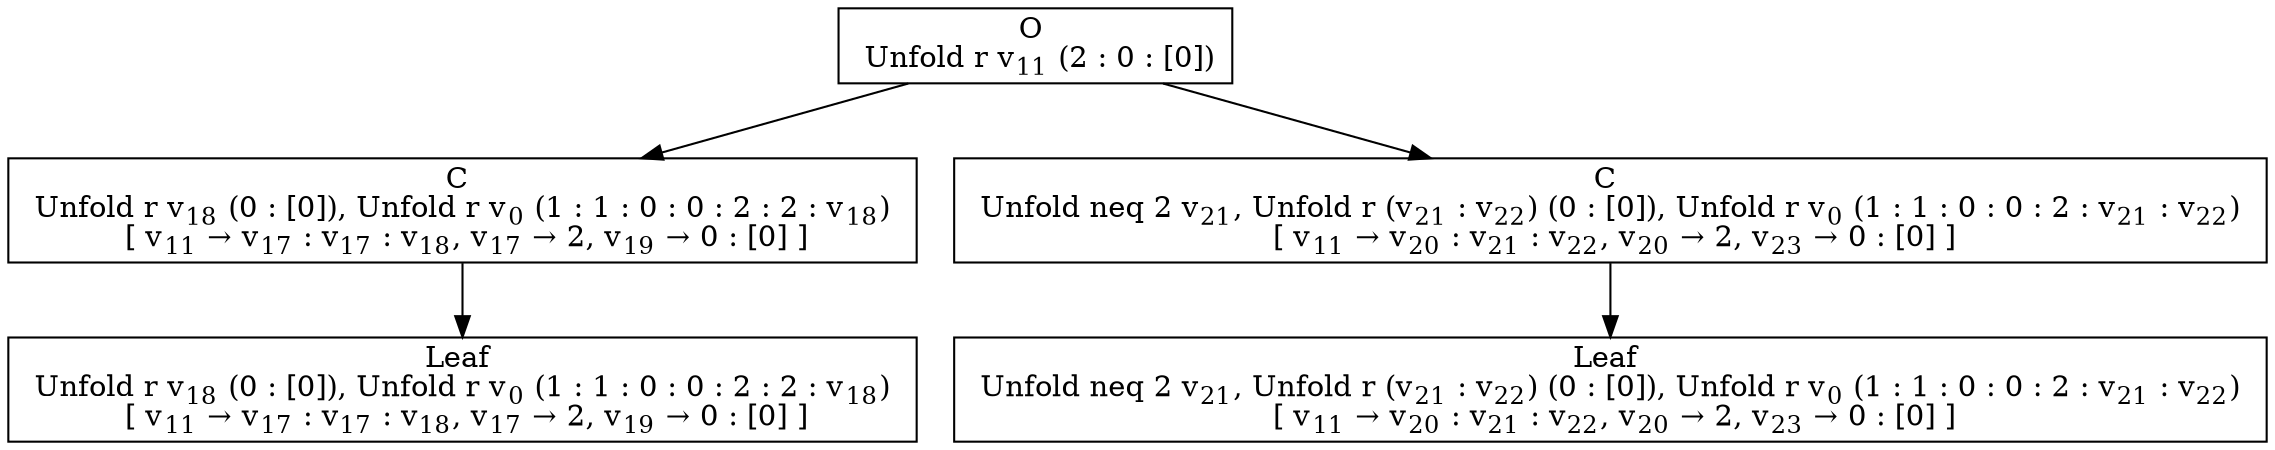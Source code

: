 digraph {
    graph [rankdir=TB
          ,bgcolor=transparent];
    node [shape=box
         ,fillcolor=white
         ,style=filled];
    0 [label=<O <BR/> Unfold r v<SUB>11</SUB> (2 : 0 : [0])>];
    1 [label=<C <BR/> Unfold r v<SUB>18</SUB> (0 : [0]), Unfold r v<SUB>0</SUB> (1 : 1 : 0 : 0 : 2 : 2 : v<SUB>18</SUB>) <BR/>  [ v<SUB>11</SUB> &rarr; v<SUB>17</SUB> : v<SUB>17</SUB> : v<SUB>18</SUB>, v<SUB>17</SUB> &rarr; 2, v<SUB>19</SUB> &rarr; 0 : [0] ] >];
    2 [label=<C <BR/> Unfold neq 2 v<SUB>21</SUB>, Unfold r (v<SUB>21</SUB> : v<SUB>22</SUB>) (0 : [0]), Unfold r v<SUB>0</SUB> (1 : 1 : 0 : 0 : 2 : v<SUB>21</SUB> : v<SUB>22</SUB>) <BR/>  [ v<SUB>11</SUB> &rarr; v<SUB>20</SUB> : v<SUB>21</SUB> : v<SUB>22</SUB>, v<SUB>20</SUB> &rarr; 2, v<SUB>23</SUB> &rarr; 0 : [0] ] >];
    3 [label=<Leaf <BR/> Unfold r v<SUB>18</SUB> (0 : [0]), Unfold r v<SUB>0</SUB> (1 : 1 : 0 : 0 : 2 : 2 : v<SUB>18</SUB>) <BR/>  [ v<SUB>11</SUB> &rarr; v<SUB>17</SUB> : v<SUB>17</SUB> : v<SUB>18</SUB>, v<SUB>17</SUB> &rarr; 2, v<SUB>19</SUB> &rarr; 0 : [0] ] >];
    4 [label=<Leaf <BR/> Unfold neq 2 v<SUB>21</SUB>, Unfold r (v<SUB>21</SUB> : v<SUB>22</SUB>) (0 : [0]), Unfold r v<SUB>0</SUB> (1 : 1 : 0 : 0 : 2 : v<SUB>21</SUB> : v<SUB>22</SUB>) <BR/>  [ v<SUB>11</SUB> &rarr; v<SUB>20</SUB> : v<SUB>21</SUB> : v<SUB>22</SUB>, v<SUB>20</SUB> &rarr; 2, v<SUB>23</SUB> &rarr; 0 : [0] ] >];
    0 -> 1 [label=""];
    0 -> 2 [label=""];
    1 -> 3 [label=""];
    2 -> 4 [label=""];
}